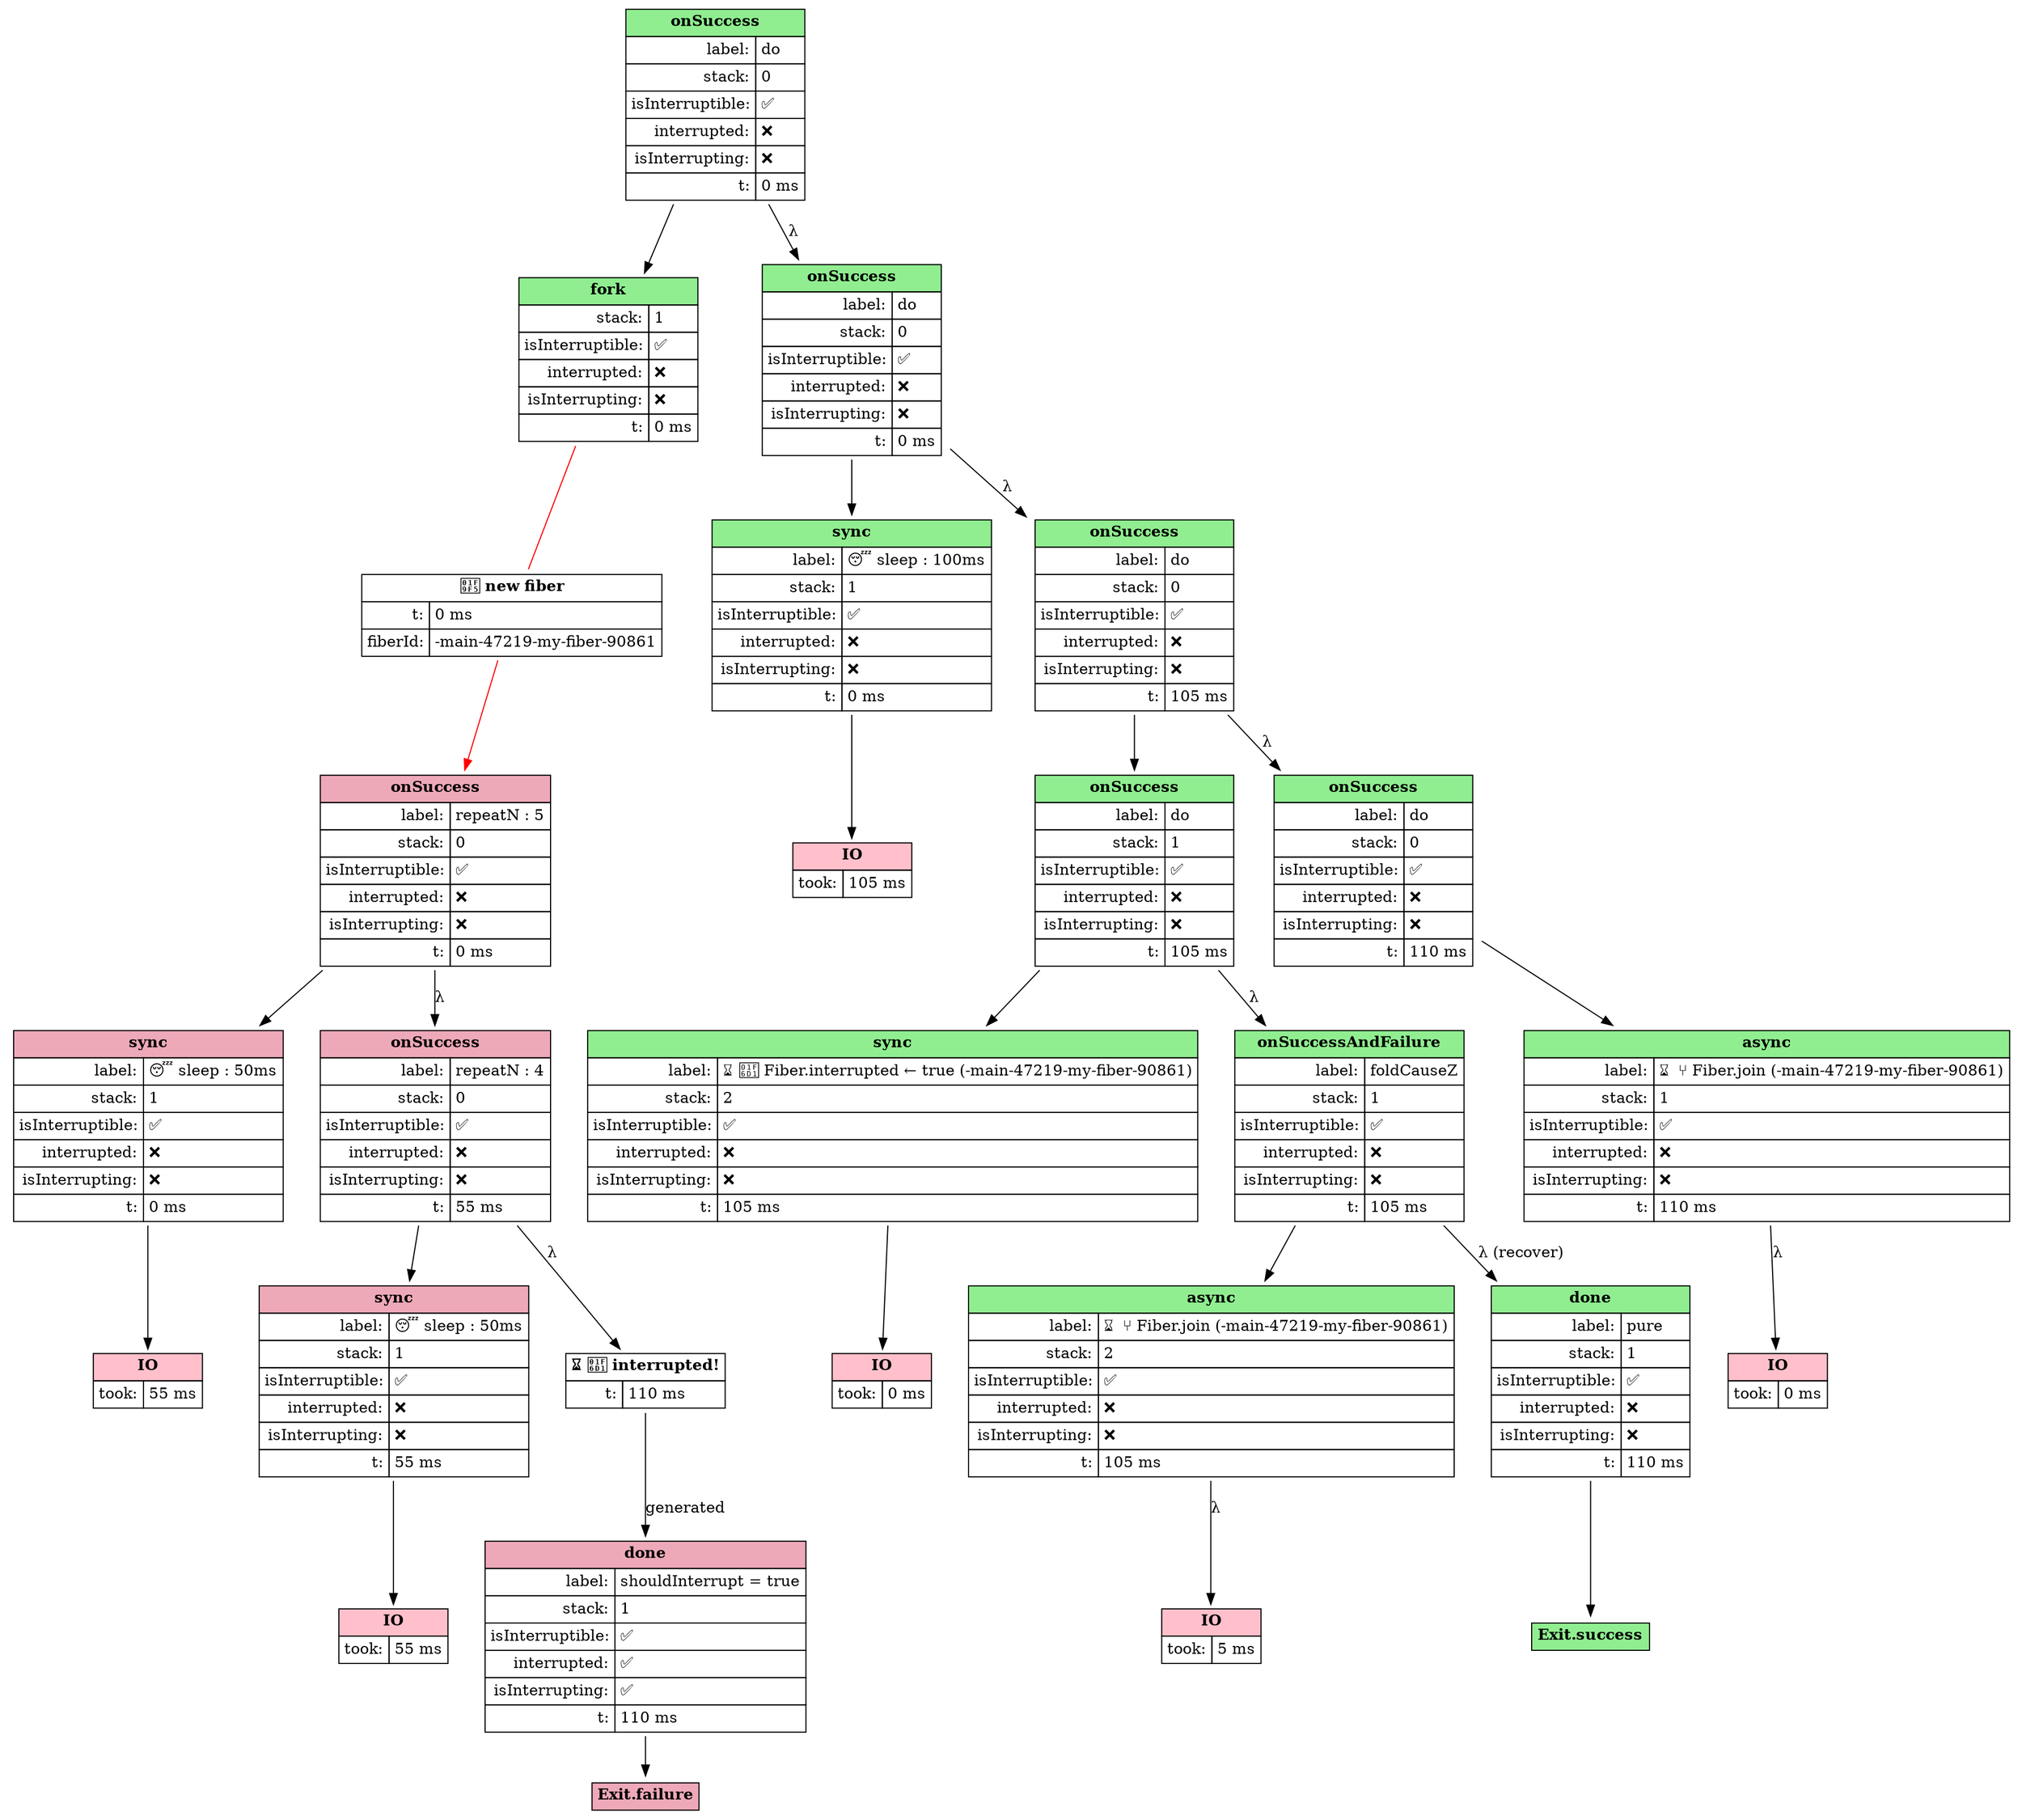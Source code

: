digraph D {  node [shape=box]
"-main-47219-138272746067541" [shape=none, label=<<table CELLPADDING="4" BORDER="0" CELLBORDER="1" CELLSPACING="0"><tr><td BGCOLOR="palegreen2" colspan='2'><b>onSuccess</b></td></tr><tr><td align='right'>label:</td><td align='left'>do</td></tr><tr><td align='right'>stack:</td><td align='left'>0</td></tr><tr><td align='right'>isInterruptible:</td><td align='left'>✅</td></tr><tr><td align='right'>interrupted:</td><td align='left'>❌</td></tr><tr><td align='right'>isInterrupting:</td><td align='left'>❌</td></tr><tr><td align='right'>t:</td><td align='left'>0 ms</td></tr></table>> ]
  "-main-47219-138272746067541" -> "-main-47219-138272746093083" 
"-main-47219-138272746093083" [shape=none, label=<<table CELLPADDING="4" BORDER="0" CELLBORDER="1" CELLSPACING="0"><tr><td BGCOLOR="palegreen2" colspan='2'><b>fork</b></td></tr><tr><td align='right'>stack:</td><td align='left'>1</td></tr><tr><td align='right'>isInterruptible:</td><td align='left'>✅</td></tr><tr><td align='right'>interrupted:</td><td align='left'>❌</td></tr><tr><td align='right'>isInterrupting:</td><td align='left'>❌</td></tr><tr><td align='right'>t:</td><td align='left'>0 ms</td></tr></table>> ]
"-main-47219-138272746107083" [shape=none, label=<<table CELLPADDING="4" BORDER="0" CELLBORDER="1" CELLSPACING="0"><tr><td BGCOLOR="white" colspan='2'><b>🧵 new fiber</b></td></tr><tr><td align='right'>t:</td><td align='left'>0 ms</td></tr><tr><td align='right'>fiberId:</td><td align='left'>-main-47219-my-fiber-90861</td></tr></table>> ]
  "-main-47219-138272746093083" -> "-main-47219-138272746107083" [color=red, arrowhead=none]
  "-main-47219-138272746107083" -> "-main-47219-138272746108125" [color=red]
  "-main-47219-138272746067541" -> "-main-47219-138272746129125" [label = "λ"]
"-main-47219-138272746129125" [shape=none, label=<<table CELLPADDING="4" BORDER="0" CELLBORDER="1" CELLSPACING="0"><tr><td BGCOLOR="palegreen2" colspan='2'><b>onSuccess</b></td></tr><tr><td align='right'>label:</td><td align='left'>do</td></tr><tr><td align='right'>stack:</td><td align='left'>0</td></tr><tr><td align='right'>isInterruptible:</td><td align='left'>✅</td></tr><tr><td align='right'>interrupted:</td><td align='left'>❌</td></tr><tr><td align='right'>isInterrupting:</td><td align='left'>❌</td></tr><tr><td align='right'>t:</td><td align='left'>0 ms</td></tr></table>> ]
  "-main-47219-138272746129125" -> "-main-47219-138272746148083" 
"-main-47219-138272746148083" [shape=none, label=<<table CELLPADDING="4" BORDER="0" CELLBORDER="1" CELLSPACING="0"><tr><td BGCOLOR="palegreen2" colspan='2'><b>sync</b></td></tr><tr><td align='right'>label:</td><td align='left'>😴 sleep : 100ms</td></tr><tr><td align='right'>stack:</td><td align='left'>1</td></tr><tr><td align='right'>isInterruptible:</td><td align='left'>✅</td></tr><tr><td align='right'>interrupted:</td><td align='left'>❌</td></tr><tr><td align='right'>isInterrupting:</td><td align='left'>❌</td></tr><tr><td align='right'>t:</td><td align='left'>0 ms</td></tr></table>> ]
"-main-47219-138272746108125" [shape=none, label=<<table CELLPADDING="4" BORDER="0" CELLBORDER="1" CELLSPACING="0"><tr><td BGCOLOR="pink2" colspan='2'><b>onSuccess</b></td></tr><tr><td align='right'>label:</td><td align='left'>repeatN : 5</td></tr><tr><td align='right'>stack:</td><td align='left'>0</td></tr><tr><td align='right'>isInterruptible:</td><td align='left'>✅</td></tr><tr><td align='right'>interrupted:</td><td align='left'>❌</td></tr><tr><td align='right'>isInterrupting:</td><td align='left'>❌</td></tr><tr><td align='right'>t:</td><td align='left'>0 ms</td></tr></table>> ]
  "-main-47219-138272746108125" -> "-main-47219-my-fiber-90861-138272746160541" 
"-main-47219-my-fiber-90861-138272746160541" [shape=none, label=<<table CELLPADDING="4" BORDER="0" CELLBORDER="1" CELLSPACING="0"><tr><td BGCOLOR="pink2" colspan='2'><b>sync</b></td></tr><tr><td align='right'>label:</td><td align='left'>😴 sleep : 50ms</td></tr><tr><td align='right'>stack:</td><td align='left'>1</td></tr><tr><td align='right'>isInterruptible:</td><td align='left'>✅</td></tr><tr><td align='right'>interrupted:</td><td align='left'>❌</td></tr><tr><td align='right'>isInterrupting:</td><td align='left'>❌</td></tr><tr><td align='right'>t:</td><td align='left'>0 ms</td></tr></table>> ]
"-main-47219-my-fiber-90861-138272801267541" [shape=none, label=<<table CELLPADDING="4" BORDER="0" CELLBORDER="1" CELLSPACING="0"><tr><td BGCOLOR="pink" colspan='2'><b>IO</b></td></tr><tr><td align='right'>took:</td><td align='left'>55 ms</td></tr></table>> ]
  "-main-47219-my-fiber-90861-138272746160541" -> "-main-47219-my-fiber-90861-138272801267541" 
  "-main-47219-138272746108125" -> "-main-47219-my-fiber-90861-138272801320750" [label = "λ"]
"-main-47219-my-fiber-90861-138272801320750" [shape=none, label=<<table CELLPADDING="4" BORDER="0" CELLBORDER="1" CELLSPACING="0"><tr><td BGCOLOR="pink2" colspan='2'><b>onSuccess</b></td></tr><tr><td align='right'>label:</td><td align='left'>repeatN : 4</td></tr><tr><td align='right'>stack:</td><td align='left'>0</td></tr><tr><td align='right'>isInterruptible:</td><td align='left'>✅</td></tr><tr><td align='right'>interrupted:</td><td align='left'>❌</td></tr><tr><td align='right'>isInterrupting:</td><td align='left'>❌</td></tr><tr><td align='right'>t:</td><td align='left'>55 ms</td></tr></table>> ]
  "-main-47219-my-fiber-90861-138272801320750" -> "-main-47219-my-fiber-90861-138272801379875" 
"-main-47219-my-fiber-90861-138272801379875" [shape=none, label=<<table CELLPADDING="4" BORDER="0" CELLBORDER="1" CELLSPACING="0"><tr><td BGCOLOR="pink2" colspan='2'><b>sync</b></td></tr><tr><td align='right'>label:</td><td align='left'>😴 sleep : 50ms</td></tr><tr><td align='right'>stack:</td><td align='left'>1</td></tr><tr><td align='right'>isInterruptible:</td><td align='left'>✅</td></tr><tr><td align='right'>interrupted:</td><td align='left'>❌</td></tr><tr><td align='right'>isInterrupting:</td><td align='left'>❌</td></tr><tr><td align='right'>t:</td><td align='left'>55 ms</td></tr></table>> ]
"-main-47219-138272851207583" [shape=none, label=<<table CELLPADDING="4" BORDER="0" CELLBORDER="1" CELLSPACING="0"><tr><td BGCOLOR="pink" colspan='2'><b>IO</b></td></tr><tr><td align='right'>took:</td><td align='left'>105 ms</td></tr></table>> ]
  "-main-47219-138272746148083" -> "-main-47219-138272851207583" 
  "-main-47219-138272746129125" -> "-main-47219-138272851249125" [label = "λ"]
"-main-47219-138272851249125" [shape=none, label=<<table CELLPADDING="4" BORDER="0" CELLBORDER="1" CELLSPACING="0"><tr><td BGCOLOR="palegreen2" colspan='2'><b>onSuccess</b></td></tr><tr><td align='right'>label:</td><td align='left'>do</td></tr><tr><td align='right'>stack:</td><td align='left'>0</td></tr><tr><td align='right'>isInterruptible:</td><td align='left'>✅</td></tr><tr><td align='right'>interrupted:</td><td align='left'>❌</td></tr><tr><td align='right'>isInterrupting:</td><td align='left'>❌</td></tr><tr><td align='right'>t:</td><td align='left'>105 ms</td></tr></table>> ]
  "-main-47219-138272851249125" -> "-main-47219-138272851279458" 
"-main-47219-138272851279458" [shape=none, label=<<table CELLPADDING="4" BORDER="0" CELLBORDER="1" CELLSPACING="0"><tr><td BGCOLOR="palegreen2" colspan='2'><b>onSuccess</b></td></tr><tr><td align='right'>label:</td><td align='left'>do</td></tr><tr><td align='right'>stack:</td><td align='left'>1</td></tr><tr><td align='right'>isInterruptible:</td><td align='left'>✅</td></tr><tr><td align='right'>interrupted:</td><td align='left'>❌</td></tr><tr><td align='right'>isInterrupting:</td><td align='left'>❌</td></tr><tr><td align='right'>t:</td><td align='left'>105 ms</td></tr></table>> ]
  "-main-47219-138272851279458" -> "-main-47219-138272851291583" 
"-main-47219-138272851291583" [shape=none, label=<<table CELLPADDING="4" BORDER="0" CELLBORDER="1" CELLSPACING="0"><tr><td BGCOLOR="palegreen2" colspan='2'><b>sync</b></td></tr><tr><td align='right'>label:</td><td align='left'>⌛ 🛑 Fiber.interrupted ← true (-main-47219-my-fiber-90861)</td></tr><tr><td align='right'>stack:</td><td align='left'>2</td></tr><tr><td align='right'>isInterruptible:</td><td align='left'>✅</td></tr><tr><td align='right'>interrupted:</td><td align='left'>❌</td></tr><tr><td align='right'>isInterrupting:</td><td align='left'>❌</td></tr><tr><td align='right'>t:</td><td align='left'>105 ms</td></tr></table>> ]
"-main-47219-138272851390583" [shape=none, label=<<table CELLPADDING="4" BORDER="0" CELLBORDER="1" CELLSPACING="0"><tr><td BGCOLOR="pink" colspan='2'><b>IO</b></td></tr><tr><td align='right'>took:</td><td align='left'>0 ms</td></tr></table>> ]
  "-main-47219-138272851291583" -> "-main-47219-138272851390583" 
  "-main-47219-138272851279458" -> "-main-47219-138272851399416" [label = "λ"]
"-main-47219-138272851399416" [shape=none, label=<<table CELLPADDING="4" BORDER="0" CELLBORDER="1" CELLSPACING="0"><tr><td BGCOLOR="palegreen2" colspan='2'><b>onSuccessAndFailure</b></td></tr><tr><td align='right'>label:</td><td align='left'>foldCauseZ</td></tr><tr><td align='right'>stack:</td><td align='left'>1</td></tr><tr><td align='right'>isInterruptible:</td><td align='left'>✅</td></tr><tr><td align='right'>interrupted:</td><td align='left'>❌</td></tr><tr><td align='right'>isInterrupting:</td><td align='left'>❌</td></tr><tr><td align='right'>t:</td><td align='left'>105 ms</td></tr></table>> ]
  "-main-47219-138272851399416" -> "-main-47219-138272851414083" 
"-main-47219-138272851414083" [shape=none, label=<<table CELLPADDING="4" BORDER="0" CELLBORDER="1" CELLSPACING="0"><tr><td BGCOLOR="palegreen2" colspan='2'><b>async</b></td></tr><tr><td align='right'>label:</td><td align='left'>⌛ ⑂ Fiber.join (-main-47219-my-fiber-90861)</td></tr><tr><td align='right'>stack:</td><td align='left'>2</td></tr><tr><td align='right'>isInterruptible:</td><td align='left'>✅</td></tr><tr><td align='right'>interrupted:</td><td align='left'>❌</td></tr><tr><td align='right'>isInterrupting:</td><td align='left'>❌</td></tr><tr><td align='right'>t:</td><td align='left'>105 ms</td></tr></table>> ]
"-main-47219-my-fiber-90861-138272856076833" [shape=none, label=<<table CELLPADDING="4" BORDER="0" CELLBORDER="1" CELLSPACING="0"><tr><td BGCOLOR="pink" colspan='2'><b>IO</b></td></tr><tr><td align='right'>took:</td><td align='left'>55 ms</td></tr></table>> ]
  "-main-47219-my-fiber-90861-138272801379875" -> "-main-47219-my-fiber-90861-138272856076833" 
  "-main-47219-my-fiber-90861-138272801320750" -> "-main-47219-my-fiber-90861-138272856115041" [label = "λ"]
"-main-47219-my-fiber-90861-138272856115041" [shape=none, label=<<table CELLPADDING="4" BORDER="0" CELLBORDER="1" CELLSPACING="0"><tr><td BGCOLOR="white" colspan='2'><b>⌛ 🛑 interrupted!</b></td></tr><tr><td align='right'>t:</td><td align='left'>110 ms</td></tr></table>> ]
  "-main-47219-my-fiber-90861-138272856115041" -> "-main-47219-my-fiber-90861-138272856134458" [label = generated]
"-main-47219-my-fiber-90861-138272856134458" [shape=none, label=<<table CELLPADDING="4" BORDER="0" CELLBORDER="1" CELLSPACING="0"><tr><td BGCOLOR="pink2" colspan='2'><b>done</b></td></tr><tr><td align='right'>label:</td><td align='left'>shouldInterrupt = true</td></tr><tr><td align='right'>stack:</td><td align='left'>1</td></tr><tr><td align='right'>isInterruptible:</td><td align='left'>✅</td></tr><tr><td align='right'>interrupted:</td><td align='left'>✅</td></tr><tr><td align='right'>isInterrupting:</td><td align='left'>✅</td></tr><tr><td align='right'>t:</td><td align='left'>110 ms</td></tr></table>> ]
"-main-47219-my-fiber-90861-138272856159083" [shape=none, label=<<table CELLPADDING="4" BORDER="0" CELLBORDER="1" CELLSPACING="0"><tr><td BGCOLOR="pink2" colspan='2'><b>Exit.failure</b></td></tr></table>> ]
  "-main-47219-my-fiber-90861-138272856134458" -> "-main-47219-my-fiber-90861-138272856159083" 
"-main-47219-138272856180875" [shape=none, label=<<table CELLPADDING="4" BORDER="0" CELLBORDER="1" CELLSPACING="0"><tr><td BGCOLOR="pink" colspan='2'><b>IO</b></td></tr><tr><td align='right'>took:</td><td align='left'>5 ms</td></tr></table>> ]
  "-main-47219-138272851414083" -> "-main-47219-138272856180875" [label = "λ"]
  "-main-47219-138272851399416" -> "-main-47219-138272856189625" [label = "λ (recover)"]
"-main-47219-138272856189625" [shape=none, label=<<table CELLPADDING="4" BORDER="0" CELLBORDER="1" CELLSPACING="0"><tr><td BGCOLOR="palegreen2" colspan='2'><b>done</b></td></tr><tr><td align='right'>label:</td><td align='left'>pure</td></tr><tr><td align='right'>stack:</td><td align='left'>1</td></tr><tr><td align='right'>isInterruptible:</td><td align='left'>✅</td></tr><tr><td align='right'>interrupted:</td><td align='left'>❌</td></tr><tr><td align='right'>isInterrupting:</td><td align='left'>❌</td></tr><tr><td align='right'>t:</td><td align='left'>110 ms</td></tr></table>> ]
"-main-47219-138272856355375" [shape=none, label=<<table CELLPADDING="4" BORDER="0" CELLBORDER="1" CELLSPACING="0"><tr><td BGCOLOR="palegreen2" colspan='2'><b>Exit.success</b></td></tr></table>> ]
  "-main-47219-138272856189625" -> "-main-47219-138272856355375" 
  "-main-47219-138272851249125" -> "-main-47219-138272856379583" [label = "λ"]
"-main-47219-138272856379583" [shape=none, label=<<table CELLPADDING="4" BORDER="0" CELLBORDER="1" CELLSPACING="0"><tr><td BGCOLOR="palegreen2" colspan='2'><b>onSuccess</b></td></tr><tr><td align='right'>label:</td><td align='left'>do</td></tr><tr><td align='right'>stack:</td><td align='left'>0</td></tr><tr><td align='right'>isInterruptible:</td><td align='left'>✅</td></tr><tr><td align='right'>interrupted:</td><td align='left'>❌</td></tr><tr><td align='right'>isInterrupting:</td><td align='left'>❌</td></tr><tr><td align='right'>t:</td><td align='left'>110 ms</td></tr></table>> ]
  "-main-47219-138272856379583" -> "-main-47219-138272856398916" 
"-main-47219-138272856398916" [shape=none, label=<<table CELLPADDING="4" BORDER="0" CELLBORDER="1" CELLSPACING="0"><tr><td BGCOLOR="palegreen2" colspan='2'><b>async</b></td></tr><tr><td align='right'>label:</td><td align='left'>⌛ ⑂ Fiber.join (-main-47219-my-fiber-90861)</td></tr><tr><td align='right'>stack:</td><td align='left'>1</td></tr><tr><td align='right'>isInterruptible:</td><td align='left'>✅</td></tr><tr><td align='right'>interrupted:</td><td align='left'>❌</td></tr><tr><td align='right'>isInterrupting:</td><td align='left'>❌</td></tr><tr><td align='right'>t:</td><td align='left'>110 ms</td></tr></table>> ]
"-main-47219-138272856426583" [shape=none, label=<<table CELLPADDING="4" BORDER="0" CELLBORDER="1" CELLSPACING="0"><tr><td BGCOLOR="pink" colspan='2'><b>IO</b></td></tr><tr><td align='right'>took:</td><td align='left'>0 ms</td></tr></table>> ]
  "-main-47219-138272856398916" -> "-main-47219-138272856426583" [label = "λ"]
}
